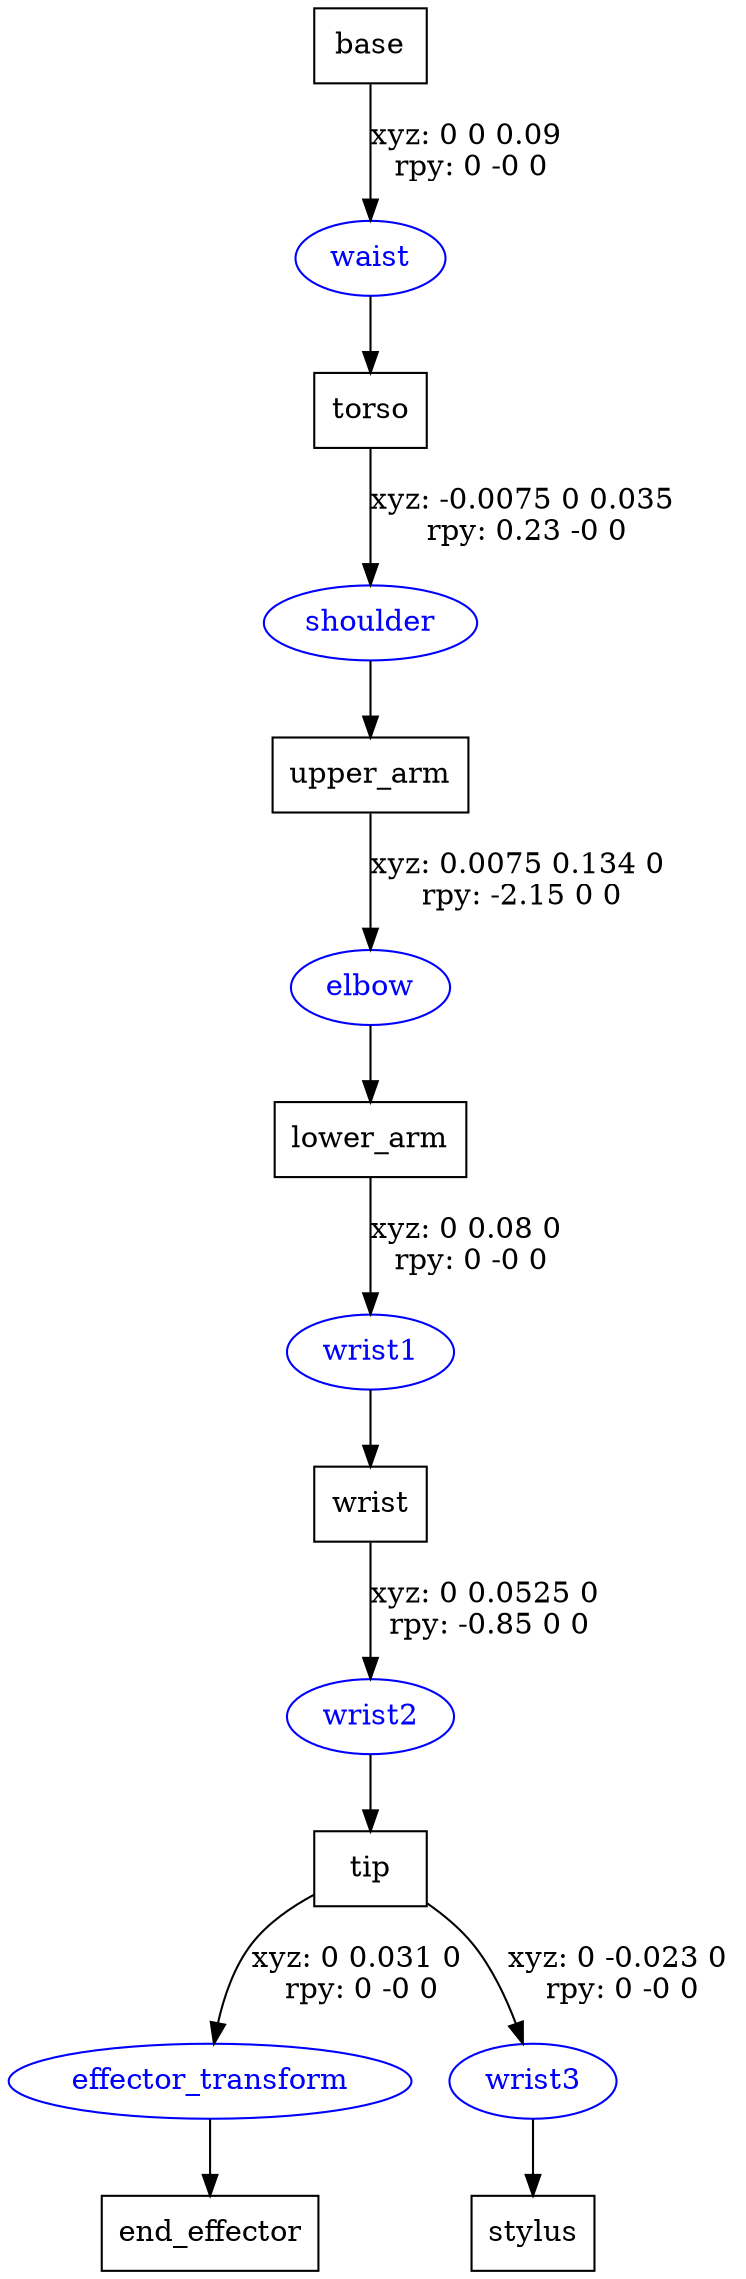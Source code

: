 digraph G {
node [shape=box];
"base" [label="base"];
"torso" [label="torso"];
"upper_arm" [label="upper_arm"];
"lower_arm" [label="lower_arm"];
"wrist" [label="wrist"];
"tip" [label="tip"];
"end_effector" [label="end_effector"];
"stylus" [label="stylus"];
node [shape=ellipse, color=blue, fontcolor=blue];
"base" -> "waist" [label="xyz: 0 0 0.09 \nrpy: 0 -0 0"]
"waist" -> "torso"
"torso" -> "shoulder" [label="xyz: -0.0075 0 0.035 \nrpy: 0.23 -0 0"]
"shoulder" -> "upper_arm"
"upper_arm" -> "elbow" [label="xyz: 0.0075 0.134 0 \nrpy: -2.15 0 0"]
"elbow" -> "lower_arm"
"lower_arm" -> "wrist1" [label="xyz: 0 0.08 0 \nrpy: 0 -0 0"]
"wrist1" -> "wrist"
"wrist" -> "wrist2" [label="xyz: 0 0.0525 0 \nrpy: -0.85 0 0"]
"wrist2" -> "tip"
"tip" -> "effector_transform" [label="xyz: 0 0.031 0 \nrpy: 0 -0 0"]
"effector_transform" -> "end_effector"
"tip" -> "wrist3" [label="xyz: 0 -0.023 0 \nrpy: 0 -0 0"]
"wrist3" -> "stylus"
}
